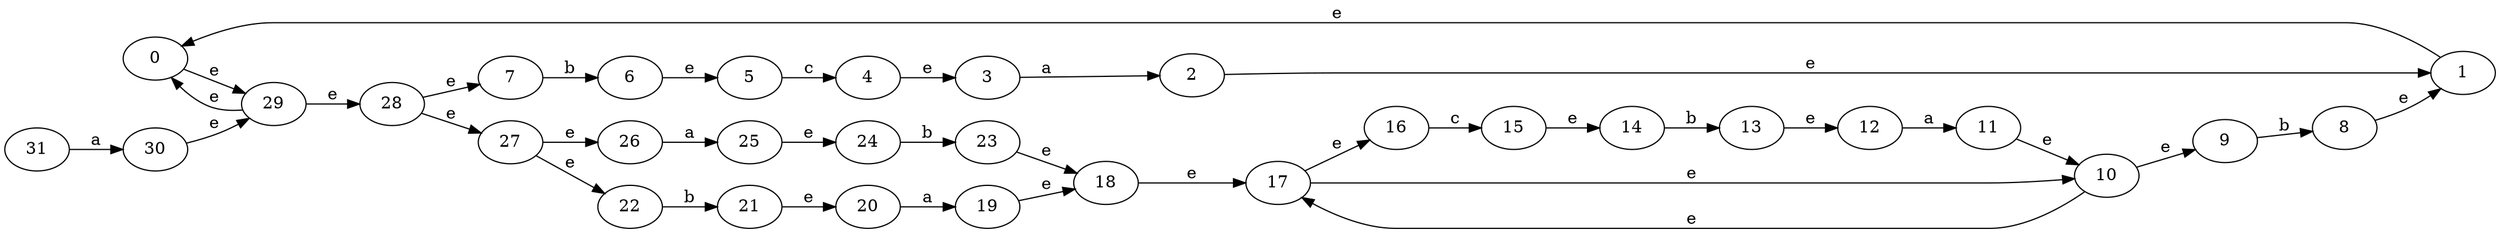 digraph {
rankdir="LR";
node0[label="0"];
node1[label="1"];
node2[label="2"];
node3[label="3"];
node4[label="4"];
node5[label="5"];
node6[label="6"];
node7[label="7"];
node8[label="8"];
node9[label="9"];
node10[label="10"];
node11[label="11"];
node12[label="12"];
node13[label="13"];
node14[label="14"];
node15[label="15"];
node16[label="16"];
node17[label="17"];
node18[label="18"];
node19[label="19"];
node20[label="20"];
node21[label="21"];
node22[label="22"];
node23[label="23"];
node24[label="24"];
node25[label="25"];
node26[label="26"];
node27[label="27"];
node28[label="28"];
node29[label="29"];
node30[label="30"];
node31[label="31"];
node0 -> node29[label="e"];
node1 -> node0[label="e"];
node2 -> node1[label="e"];
node3 -> node2[label="a"];
node4 -> node3[label="e"];
node5 -> node4[label="c"];
node6 -> node5[label="e"];
node7 -> node6[label="b"];
node8 -> node1[label="e"];
node9 -> node8[label="b"];
node10 -> node9[label="e"];
node10 -> node17[label="e"];
node11 -> node10[label="e"];
node12 -> node11[label="a"];
node13 -> node12[label="e"];
node14 -> node13[label="b"];
node15 -> node14[label="e"];
node16 -> node15[label="c"];
node17 -> node10[label="e"];
node17 -> node16[label="e"];
node18 -> node17[label="e"];
node19 -> node18[label="e"];
node20 -> node19[label="a"];
node21 -> node20[label="e"];
node22 -> node21[label="b"];
node23 -> node18[label="e"];
node24 -> node23[label="b"];
node25 -> node24[label="e"];
node26 -> node25[label="a"];
node27 -> node22[label="e"];
node27 -> node26[label="e"];
node28 -> node7[label="e"];
node28 -> node27[label="e"];
node29 -> node0[label="e"];
node29 -> node28[label="e"];
node30 -> node29[label="e"];
node31 -> node30[label="a"];
}

